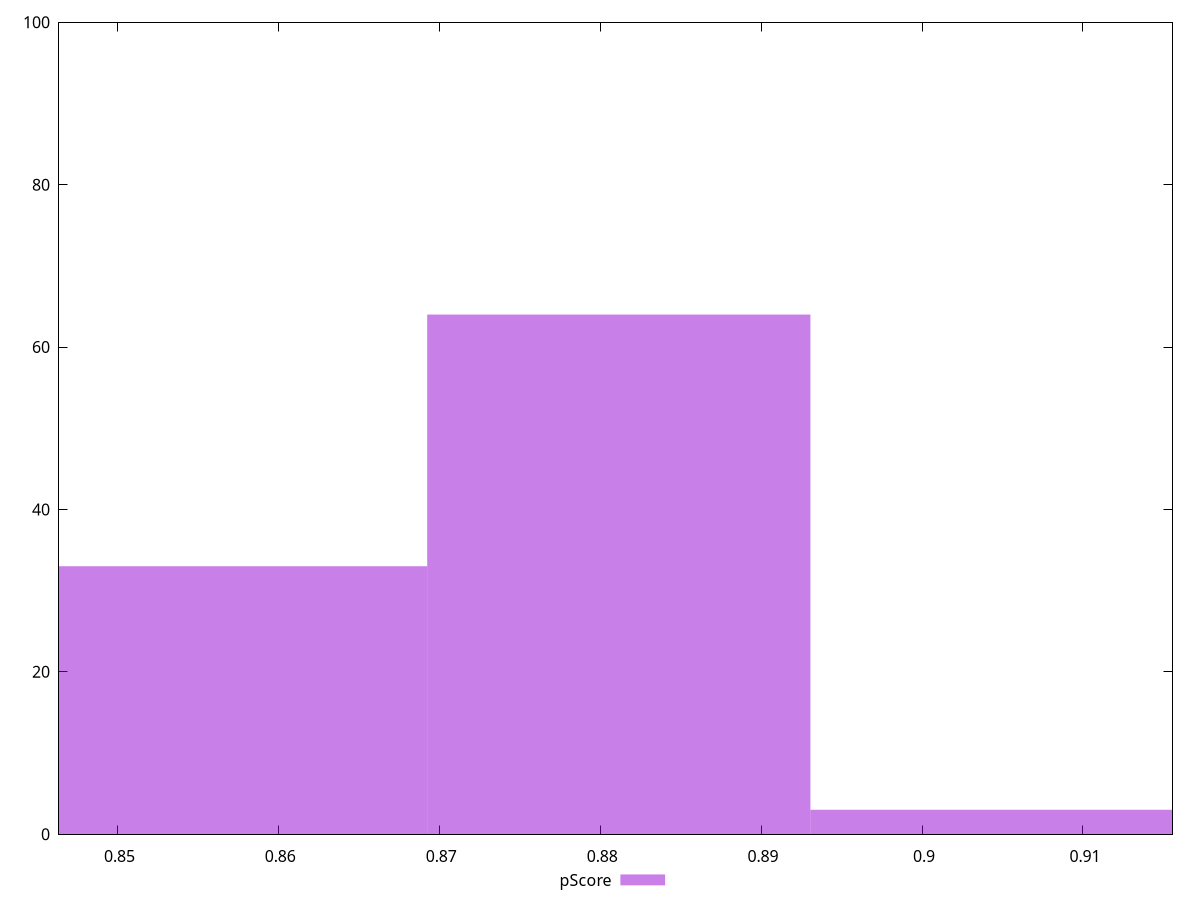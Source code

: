 reset

$pScore <<EOF
0.8573406786497584 33
0.8811556975011405 64
0.9049707163525227 3
EOF

set key outside below
set boxwidth 0.023815018851382177
set xrange [0.8463675501571379:0.9155642138809735]
set yrange [0:100]
set trange [0:100]
set style fill transparent solid 0.5 noborder
set terminal svg size 640, 490 enhanced background rgb 'white'
set output "report_00009_2021-02-08T22-37-41.559Z/first-meaningful-paint/samples/pages+cached+noadtech/pScore/histogram.svg"

plot $pScore title "pScore" with boxes

reset
